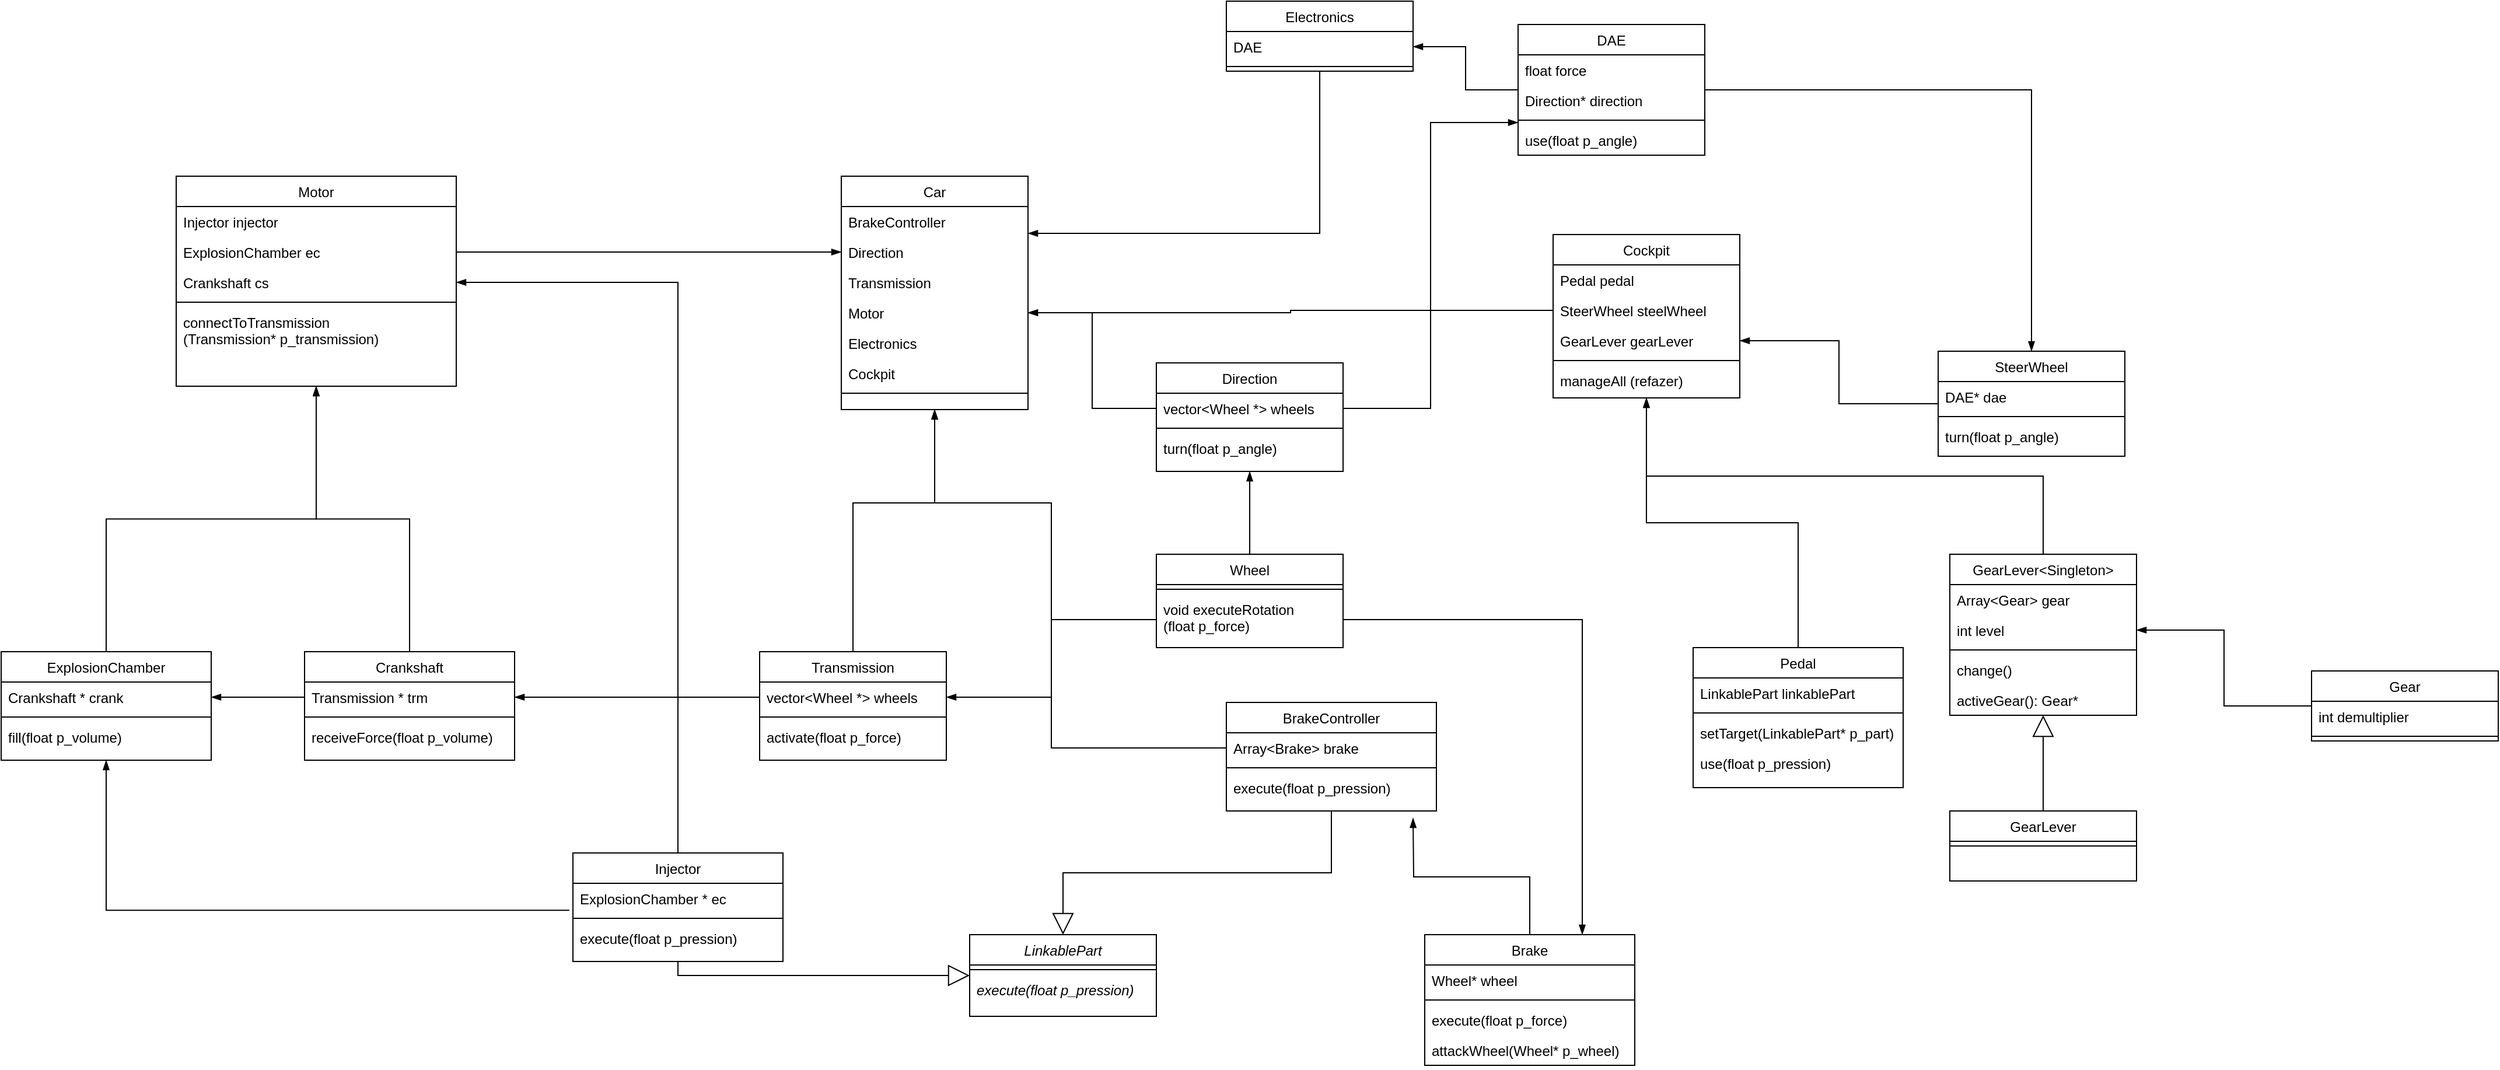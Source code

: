 <mxfile version="22.0.6" type="device">
  <diagram id="C5RBs43oDa-KdzZeNtuy" name="Page-1">
    <mxGraphModel dx="1933" dy="2238" grid="1" gridSize="10" guides="1" tooltips="1" connect="1" arrows="1" fold="1" page="1" pageScale="1" pageWidth="827" pageHeight="1169" math="0" shadow="0">
      <root>
        <mxCell id="WIyWlLk6GJQsqaUBKTNV-0" />
        <mxCell id="WIyWlLk6GJQsqaUBKTNV-1" parent="WIyWlLk6GJQsqaUBKTNV-0" />
        <mxCell id="zkfFHV4jXpPFQw0GAbJ--0" value="LinkablePart" style="swimlane;fontStyle=2;align=center;verticalAlign=top;childLayout=stackLayout;horizontal=1;startSize=26;horizontalStack=0;resizeParent=1;resizeLast=0;collapsible=1;marginBottom=0;rounded=0;shadow=0;strokeWidth=1;" parent="WIyWlLk6GJQsqaUBKTNV-1" vertex="1">
          <mxGeometry x="680" y="340" width="160" height="70" as="geometry">
            <mxRectangle x="230" y="140" width="160" height="26" as="alternateBounds" />
          </mxGeometry>
        </mxCell>
        <mxCell id="qJN3Jl12TVzpHm3YRdqT-5" value="" style="line;html=1;strokeWidth=1;align=left;verticalAlign=middle;spacingTop=-1;spacingLeft=3;spacingRight=3;rotatable=0;labelPosition=right;points=[];portConstraint=eastwest;" parent="zkfFHV4jXpPFQw0GAbJ--0" vertex="1">
          <mxGeometry y="26" width="160" height="8" as="geometry" />
        </mxCell>
        <mxCell id="zkfFHV4jXpPFQw0GAbJ--5" value="execute(float p_pression)" style="text;align=left;verticalAlign=top;spacingLeft=4;spacingRight=4;overflow=hidden;rotatable=0;points=[[0,0.5],[1,0.5]];portConstraint=eastwest;fontStyle=2" parent="zkfFHV4jXpPFQw0GAbJ--0" vertex="1">
          <mxGeometry y="34" width="160" height="26" as="geometry" />
        </mxCell>
        <mxCell id="zkfFHV4jXpPFQw0GAbJ--6" value="Wheel" style="swimlane;fontStyle=0;align=center;verticalAlign=top;childLayout=stackLayout;horizontal=1;startSize=26;horizontalStack=0;resizeParent=1;resizeLast=0;collapsible=1;marginBottom=0;rounded=0;shadow=0;strokeWidth=1;" parent="WIyWlLk6GJQsqaUBKTNV-1" vertex="1">
          <mxGeometry x="840" y="14" width="160" height="80" as="geometry">
            <mxRectangle x="130" y="380" width="160" height="26" as="alternateBounds" />
          </mxGeometry>
        </mxCell>
        <mxCell id="qJN3Jl12TVzpHm3YRdqT-6" value="" style="line;html=1;strokeWidth=1;align=left;verticalAlign=middle;spacingTop=-1;spacingLeft=3;spacingRight=3;rotatable=0;labelPosition=right;points=[];portConstraint=eastwest;" parent="zkfFHV4jXpPFQw0GAbJ--6" vertex="1">
          <mxGeometry y="26" width="160" height="8" as="geometry" />
        </mxCell>
        <mxCell id="zkfFHV4jXpPFQw0GAbJ--10" value="void executeRotation&#xa;(float p_force)" style="text;align=left;verticalAlign=top;spacingLeft=4;spacingRight=4;overflow=hidden;rotatable=0;points=[[0,0.5],[1,0.5]];portConstraint=eastwest;fontStyle=0" parent="zkfFHV4jXpPFQw0GAbJ--6" vertex="1">
          <mxGeometry y="34" width="160" height="44" as="geometry" />
        </mxCell>
        <mxCell id="zkfFHV4jXpPFQw0GAbJ--13" value="Gear" style="swimlane;fontStyle=0;align=center;verticalAlign=top;childLayout=stackLayout;horizontal=1;startSize=26;horizontalStack=0;resizeParent=1;resizeLast=0;collapsible=1;marginBottom=0;rounded=0;shadow=0;strokeWidth=1;" parent="WIyWlLk6GJQsqaUBKTNV-1" vertex="1">
          <mxGeometry x="1830" y="114" width="160" height="60" as="geometry">
            <mxRectangle x="340" y="380" width="170" height="26" as="alternateBounds" />
          </mxGeometry>
        </mxCell>
        <mxCell id="qJN3Jl12TVzpHm3YRdqT-8" value="int demultiplier" style="text;align=left;verticalAlign=top;spacingLeft=4;spacingRight=4;overflow=hidden;rotatable=0;points=[[0,0.5],[1,0.5]];portConstraint=eastwest;" parent="zkfFHV4jXpPFQw0GAbJ--13" vertex="1">
          <mxGeometry y="26" width="160" height="26" as="geometry" />
        </mxCell>
        <mxCell id="qJN3Jl12TVzpHm3YRdqT-7" value="" style="line;html=1;strokeWidth=1;align=left;verticalAlign=middle;spacingTop=-1;spacingLeft=3;spacingRight=3;rotatable=0;labelPosition=right;points=[];portConstraint=eastwest;" parent="zkfFHV4jXpPFQw0GAbJ--13" vertex="1">
          <mxGeometry y="52" width="160" height="8" as="geometry" />
        </mxCell>
        <mxCell id="qJN3Jl12TVzpHm3YRdqT-9" value="GearLever" style="swimlane;fontStyle=0;align=center;verticalAlign=top;childLayout=stackLayout;horizontal=1;startSize=26;horizontalStack=0;resizeParent=1;resizeLast=0;collapsible=1;marginBottom=0;rounded=0;shadow=0;strokeWidth=1;" parent="WIyWlLk6GJQsqaUBKTNV-1" vertex="1">
          <mxGeometry x="1520" y="234" width="160" height="60" as="geometry">
            <mxRectangle x="340" y="380" width="170" height="26" as="alternateBounds" />
          </mxGeometry>
        </mxCell>
        <mxCell id="qJN3Jl12TVzpHm3YRdqT-11" value="" style="line;html=1;strokeWidth=1;align=left;verticalAlign=middle;spacingTop=-1;spacingLeft=3;spacingRight=3;rotatable=0;labelPosition=right;points=[];portConstraint=eastwest;" parent="qJN3Jl12TVzpHm3YRdqT-9" vertex="1">
          <mxGeometry y="26" width="160" height="8" as="geometry" />
        </mxCell>
        <mxCell id="qJN3Jl12TVzpHm3YRdqT-12" value="GearLever&lt;Singleton&gt;" style="swimlane;fontStyle=0;align=center;verticalAlign=top;childLayout=stackLayout;horizontal=1;startSize=26;horizontalStack=0;resizeParent=1;resizeLast=0;collapsible=1;marginBottom=0;rounded=0;shadow=0;strokeWidth=1;" parent="WIyWlLk6GJQsqaUBKTNV-1" vertex="1">
          <mxGeometry x="1520" y="14" width="160" height="138" as="geometry">
            <mxRectangle x="340" y="380" width="170" height="26" as="alternateBounds" />
          </mxGeometry>
        </mxCell>
        <mxCell id="qJN3Jl12TVzpHm3YRdqT-13" value="Array&lt;Gear&gt; gear" style="text;align=left;verticalAlign=top;spacingLeft=4;spacingRight=4;overflow=hidden;rotatable=0;points=[[0,0.5],[1,0.5]];portConstraint=eastwest;" parent="qJN3Jl12TVzpHm3YRdqT-12" vertex="1">
          <mxGeometry y="26" width="160" height="26" as="geometry" />
        </mxCell>
        <mxCell id="qJN3Jl12TVzpHm3YRdqT-15" value="int level" style="text;align=left;verticalAlign=top;spacingLeft=4;spacingRight=4;overflow=hidden;rotatable=0;points=[[0,0.5],[1,0.5]];portConstraint=eastwest;" parent="qJN3Jl12TVzpHm3YRdqT-12" vertex="1">
          <mxGeometry y="52" width="160" height="26" as="geometry" />
        </mxCell>
        <mxCell id="qJN3Jl12TVzpHm3YRdqT-14" value="" style="line;html=1;strokeWidth=1;align=left;verticalAlign=middle;spacingTop=-1;spacingLeft=3;spacingRight=3;rotatable=0;labelPosition=right;points=[];portConstraint=eastwest;" parent="qJN3Jl12TVzpHm3YRdqT-12" vertex="1">
          <mxGeometry y="78" width="160" height="8" as="geometry" />
        </mxCell>
        <mxCell id="qJN3Jl12TVzpHm3YRdqT-20" value="change()" style="text;align=left;verticalAlign=top;spacingLeft=4;spacingRight=4;overflow=hidden;rotatable=0;points=[[0,0.5],[1,0.5]];portConstraint=eastwest;" parent="qJN3Jl12TVzpHm3YRdqT-12" vertex="1">
          <mxGeometry y="86" width="160" height="26" as="geometry" />
        </mxCell>
        <mxCell id="qJN3Jl12TVzpHm3YRdqT-21" value="activeGear(): Gear*" style="text;align=left;verticalAlign=top;spacingLeft=4;spacingRight=4;overflow=hidden;rotatable=0;points=[[0,0.5],[1,0.5]];portConstraint=eastwest;" parent="qJN3Jl12TVzpHm3YRdqT-12" vertex="1">
          <mxGeometry y="112" width="160" height="26" as="geometry" />
        </mxCell>
        <mxCell id="qJN3Jl12TVzpHm3YRdqT-18" value="" style="endArrow=block;endSize=16;endFill=0;html=1;rounded=0;exitX=0.5;exitY=0;exitDx=0;exitDy=0;entryX=0.5;entryY=1;entryDx=0;entryDy=0;edgeStyle=orthogonalEdgeStyle;" parent="WIyWlLk6GJQsqaUBKTNV-1" source="qJN3Jl12TVzpHm3YRdqT-9" target="qJN3Jl12TVzpHm3YRdqT-12" edge="1">
          <mxGeometry width="160" relative="1" as="geometry">
            <mxPoint x="1630" y="284" as="sourcePoint" />
            <mxPoint x="1600" y="294" as="targetPoint" />
          </mxGeometry>
        </mxCell>
        <mxCell id="qJN3Jl12TVzpHm3YRdqT-22" value="Transmission" style="swimlane;fontStyle=0;align=center;verticalAlign=top;childLayout=stackLayout;horizontal=1;startSize=26;horizontalStack=0;resizeParent=1;resizeLast=0;collapsible=1;marginBottom=0;rounded=0;shadow=0;strokeWidth=1;" parent="WIyWlLk6GJQsqaUBKTNV-1" vertex="1">
          <mxGeometry x="500" y="97.5" width="160" height="93" as="geometry">
            <mxRectangle x="340" y="380" width="170" height="26" as="alternateBounds" />
          </mxGeometry>
        </mxCell>
        <mxCell id="qJN3Jl12TVzpHm3YRdqT-23" value="vector&lt;Wheel *&gt; wheels" style="text;align=left;verticalAlign=top;spacingLeft=4;spacingRight=4;overflow=hidden;rotatable=0;points=[[0,0.5],[1,0.5]];portConstraint=eastwest;" parent="qJN3Jl12TVzpHm3YRdqT-22" vertex="1">
          <mxGeometry y="26" width="160" height="26" as="geometry" />
        </mxCell>
        <mxCell id="qJN3Jl12TVzpHm3YRdqT-25" value="" style="line;html=1;strokeWidth=1;align=left;verticalAlign=middle;spacingTop=-1;spacingLeft=3;spacingRight=3;rotatable=0;labelPosition=right;points=[];portConstraint=eastwest;" parent="qJN3Jl12TVzpHm3YRdqT-22" vertex="1">
          <mxGeometry y="52" width="160" height="8" as="geometry" />
        </mxCell>
        <mxCell id="qJN3Jl12TVzpHm3YRdqT-26" value="activate(float p_force)" style="text;align=left;verticalAlign=top;spacingLeft=4;spacingRight=4;overflow=hidden;rotatable=0;points=[[0,0.5],[1,0.5]];portConstraint=eastwest;" parent="qJN3Jl12TVzpHm3YRdqT-22" vertex="1">
          <mxGeometry y="60" width="160" height="26" as="geometry" />
        </mxCell>
        <mxCell id="qJN3Jl12TVzpHm3YRdqT-29" value="ExplosionChamber" style="swimlane;fontStyle=0;align=center;verticalAlign=top;childLayout=stackLayout;horizontal=1;startSize=26;horizontalStack=0;resizeParent=1;resizeLast=0;collapsible=1;marginBottom=0;rounded=0;shadow=0;strokeWidth=1;" parent="WIyWlLk6GJQsqaUBKTNV-1" vertex="1">
          <mxGeometry x="-150" y="97.5" width="180" height="93" as="geometry">
            <mxRectangle x="340" y="380" width="170" height="26" as="alternateBounds" />
          </mxGeometry>
        </mxCell>
        <mxCell id="qJN3Jl12TVzpHm3YRdqT-30" value="Crankshaft * crank" style="text;align=left;verticalAlign=top;spacingLeft=4;spacingRight=4;overflow=hidden;rotatable=0;points=[[0,0.5],[1,0.5]];portConstraint=eastwest;" parent="qJN3Jl12TVzpHm3YRdqT-29" vertex="1">
          <mxGeometry y="26" width="180" height="26" as="geometry" />
        </mxCell>
        <mxCell id="qJN3Jl12TVzpHm3YRdqT-31" value="" style="line;html=1;strokeWidth=1;align=left;verticalAlign=middle;spacingTop=-1;spacingLeft=3;spacingRight=3;rotatable=0;labelPosition=right;points=[];portConstraint=eastwest;" parent="qJN3Jl12TVzpHm3YRdqT-29" vertex="1">
          <mxGeometry y="52" width="180" height="8" as="geometry" />
        </mxCell>
        <mxCell id="qJN3Jl12TVzpHm3YRdqT-32" value="fill(float p_volume)" style="text;align=left;verticalAlign=top;spacingLeft=4;spacingRight=4;overflow=hidden;rotatable=0;points=[[0,0.5],[1,0.5]];portConstraint=eastwest;" parent="qJN3Jl12TVzpHm3YRdqT-29" vertex="1">
          <mxGeometry y="60" width="180" height="26" as="geometry" />
        </mxCell>
        <mxCell id="qJN3Jl12TVzpHm3YRdqT-33" value="Crankshaft" style="swimlane;fontStyle=0;align=center;verticalAlign=top;childLayout=stackLayout;horizontal=1;startSize=26;horizontalStack=0;resizeParent=1;resizeLast=0;collapsible=1;marginBottom=0;rounded=0;shadow=0;strokeWidth=1;" parent="WIyWlLk6GJQsqaUBKTNV-1" vertex="1">
          <mxGeometry x="110" y="97.5" width="180" height="93" as="geometry">
            <mxRectangle x="340" y="380" width="170" height="26" as="alternateBounds" />
          </mxGeometry>
        </mxCell>
        <mxCell id="qJN3Jl12TVzpHm3YRdqT-34" value="Transmission * trm" style="text;align=left;verticalAlign=top;spacingLeft=4;spacingRight=4;overflow=hidden;rotatable=0;points=[[0,0.5],[1,0.5]];portConstraint=eastwest;" parent="qJN3Jl12TVzpHm3YRdqT-33" vertex="1">
          <mxGeometry y="26" width="180" height="26" as="geometry" />
        </mxCell>
        <mxCell id="qJN3Jl12TVzpHm3YRdqT-35" value="" style="line;html=1;strokeWidth=1;align=left;verticalAlign=middle;spacingTop=-1;spacingLeft=3;spacingRight=3;rotatable=0;labelPosition=right;points=[];portConstraint=eastwest;" parent="qJN3Jl12TVzpHm3YRdqT-33" vertex="1">
          <mxGeometry y="52" width="180" height="8" as="geometry" />
        </mxCell>
        <mxCell id="qJN3Jl12TVzpHm3YRdqT-36" value="receiveForce(float p_volume)" style="text;align=left;verticalAlign=top;spacingLeft=4;spacingRight=4;overflow=hidden;rotatable=0;points=[[0,0.5],[1,0.5]];portConstraint=eastwest;" parent="qJN3Jl12TVzpHm3YRdqT-33" vertex="1">
          <mxGeometry y="60" width="180" height="26" as="geometry" />
        </mxCell>
        <mxCell id="qJN3Jl12TVzpHm3YRdqT-38" value="BrakeController" style="swimlane;fontStyle=0;align=center;verticalAlign=top;childLayout=stackLayout;horizontal=1;startSize=26;horizontalStack=0;resizeParent=1;resizeLast=0;collapsible=1;marginBottom=0;rounded=0;shadow=0;strokeWidth=1;" parent="WIyWlLk6GJQsqaUBKTNV-1" vertex="1">
          <mxGeometry x="900" y="141" width="180" height="93" as="geometry">
            <mxRectangle x="340" y="380" width="170" height="26" as="alternateBounds" />
          </mxGeometry>
        </mxCell>
        <mxCell id="qJN3Jl12TVzpHm3YRdqT-39" value="Array&lt;Brake&gt; brake" style="text;align=left;verticalAlign=top;spacingLeft=4;spacingRight=4;overflow=hidden;rotatable=0;points=[[0,0.5],[1,0.5]];portConstraint=eastwest;" parent="qJN3Jl12TVzpHm3YRdqT-38" vertex="1">
          <mxGeometry y="26" width="180" height="26" as="geometry" />
        </mxCell>
        <mxCell id="qJN3Jl12TVzpHm3YRdqT-40" value="" style="line;html=1;strokeWidth=1;align=left;verticalAlign=middle;spacingTop=-1;spacingLeft=3;spacingRight=3;rotatable=0;labelPosition=right;points=[];portConstraint=eastwest;" parent="qJN3Jl12TVzpHm3YRdqT-38" vertex="1">
          <mxGeometry y="52" width="180" height="8" as="geometry" />
        </mxCell>
        <mxCell id="qJN3Jl12TVzpHm3YRdqT-41" value="execute(float p_pression)" style="text;align=left;verticalAlign=top;spacingLeft=4;spacingRight=4;overflow=hidden;rotatable=0;points=[[0,0.5],[1,0.5]];portConstraint=eastwest;" parent="qJN3Jl12TVzpHm3YRdqT-38" vertex="1">
          <mxGeometry y="60" width="180" height="26" as="geometry" />
        </mxCell>
        <mxCell id="qJN3Jl12TVzpHm3YRdqT-43" value="Motor" style="swimlane;fontStyle=0;align=center;verticalAlign=top;childLayout=stackLayout;horizontal=1;startSize=26;horizontalStack=0;resizeParent=1;resizeLast=0;collapsible=1;marginBottom=0;rounded=0;shadow=0;strokeWidth=1;" parent="WIyWlLk6GJQsqaUBKTNV-1" vertex="1">
          <mxGeometry y="-310" width="240" height="180" as="geometry">
            <mxRectangle x="340" y="380" width="170" height="26" as="alternateBounds" />
          </mxGeometry>
        </mxCell>
        <mxCell id="qJN3Jl12TVzpHm3YRdqT-44" value="Injector injector" style="text;align=left;verticalAlign=top;spacingLeft=4;spacingRight=4;overflow=hidden;rotatable=0;points=[[0,0.5],[1,0.5]];portConstraint=eastwest;" parent="qJN3Jl12TVzpHm3YRdqT-43" vertex="1">
          <mxGeometry y="26" width="240" height="26" as="geometry" />
        </mxCell>
        <mxCell id="qJN3Jl12TVzpHm3YRdqT-48" value="ExplosionChamber ec" style="text;align=left;verticalAlign=top;spacingLeft=4;spacingRight=4;overflow=hidden;rotatable=0;points=[[0,0.5],[1,0.5]];portConstraint=eastwest;" parent="qJN3Jl12TVzpHm3YRdqT-43" vertex="1">
          <mxGeometry y="52" width="240" height="26" as="geometry" />
        </mxCell>
        <mxCell id="qJN3Jl12TVzpHm3YRdqT-47" value="Crankshaft cs" style="text;align=left;verticalAlign=top;spacingLeft=4;spacingRight=4;overflow=hidden;rotatable=0;points=[[0,0.5],[1,0.5]];portConstraint=eastwest;" parent="qJN3Jl12TVzpHm3YRdqT-43" vertex="1">
          <mxGeometry y="78" width="240" height="26" as="geometry" />
        </mxCell>
        <mxCell id="qJN3Jl12TVzpHm3YRdqT-45" value="" style="line;html=1;strokeWidth=1;align=left;verticalAlign=middle;spacingTop=-1;spacingLeft=3;spacingRight=3;rotatable=0;labelPosition=right;points=[];portConstraint=eastwest;" parent="qJN3Jl12TVzpHm3YRdqT-43" vertex="1">
          <mxGeometry y="104" width="240" height="8" as="geometry" />
        </mxCell>
        <mxCell id="qJN3Jl12TVzpHm3YRdqT-46" value="connectToTransmission&#xa;(Transmission* p_transmission)" style="text;align=left;verticalAlign=top;spacingLeft=4;spacingRight=4;overflow=hidden;rotatable=0;points=[[0,0.5],[1,0.5]];portConstraint=eastwest;" parent="qJN3Jl12TVzpHm3YRdqT-43" vertex="1">
          <mxGeometry y="112" width="240" height="48" as="geometry" />
        </mxCell>
        <mxCell id="qJN3Jl12TVzpHm3YRdqT-51" value="Direction" style="swimlane;fontStyle=0;align=center;verticalAlign=top;childLayout=stackLayout;horizontal=1;startSize=26;horizontalStack=0;resizeParent=1;resizeLast=0;collapsible=1;marginBottom=0;rounded=0;shadow=0;strokeWidth=1;" parent="WIyWlLk6GJQsqaUBKTNV-1" vertex="1">
          <mxGeometry x="840" y="-150" width="160" height="93" as="geometry">
            <mxRectangle x="340" y="380" width="170" height="26" as="alternateBounds" />
          </mxGeometry>
        </mxCell>
        <mxCell id="qJN3Jl12TVzpHm3YRdqT-52" value="vector&lt;Wheel *&gt; wheels" style="text;align=left;verticalAlign=top;spacingLeft=4;spacingRight=4;overflow=hidden;rotatable=0;points=[[0,0.5],[1,0.5]];portConstraint=eastwest;" parent="qJN3Jl12TVzpHm3YRdqT-51" vertex="1">
          <mxGeometry y="26" width="160" height="26" as="geometry" />
        </mxCell>
        <mxCell id="qJN3Jl12TVzpHm3YRdqT-53" value="" style="line;html=1;strokeWidth=1;align=left;verticalAlign=middle;spacingTop=-1;spacingLeft=3;spacingRight=3;rotatable=0;labelPosition=right;points=[];portConstraint=eastwest;" parent="qJN3Jl12TVzpHm3YRdqT-51" vertex="1">
          <mxGeometry y="52" width="160" height="8" as="geometry" />
        </mxCell>
        <mxCell id="qJN3Jl12TVzpHm3YRdqT-54" value="turn(float p_angle)" style="text;align=left;verticalAlign=top;spacingLeft=4;spacingRight=4;overflow=hidden;rotatable=0;points=[[0,0.5],[1,0.5]];portConstraint=eastwest;" parent="qJN3Jl12TVzpHm3YRdqT-51" vertex="1">
          <mxGeometry y="60" width="160" height="26" as="geometry" />
        </mxCell>
        <mxCell id="TrEjsEaidqLk8EyQajSw-0" value="Car" style="swimlane;fontStyle=0;align=center;verticalAlign=top;childLayout=stackLayout;horizontal=1;startSize=26;horizontalStack=0;resizeParent=1;resizeLast=0;collapsible=1;marginBottom=0;rounded=0;shadow=0;strokeWidth=1;" parent="WIyWlLk6GJQsqaUBKTNV-1" vertex="1">
          <mxGeometry x="570" y="-310" width="160" height="200" as="geometry">
            <mxRectangle x="550" y="140" width="160" height="26" as="alternateBounds" />
          </mxGeometry>
        </mxCell>
        <mxCell id="TrEjsEaidqLk8EyQajSw-1" value="BrakeController" style="text;align=left;verticalAlign=top;spacingLeft=4;spacingRight=4;overflow=hidden;rotatable=0;points=[[0,0.5],[1,0.5]];portConstraint=eastwest;" parent="TrEjsEaidqLk8EyQajSw-0" vertex="1">
          <mxGeometry y="26" width="160" height="26" as="geometry" />
        </mxCell>
        <mxCell id="TrEjsEaidqLk8EyQajSw-2" value="Direction" style="text;align=left;verticalAlign=top;spacingLeft=4;spacingRight=4;overflow=hidden;rotatable=0;points=[[0,0.5],[1,0.5]];portConstraint=eastwest;rounded=0;shadow=0;html=0;" parent="TrEjsEaidqLk8EyQajSw-0" vertex="1">
          <mxGeometry y="52" width="160" height="26" as="geometry" />
        </mxCell>
        <mxCell id="TrEjsEaidqLk8EyQajSw-3" value="Transmission" style="text;align=left;verticalAlign=top;spacingLeft=4;spacingRight=4;overflow=hidden;rotatable=0;points=[[0,0.5],[1,0.5]];portConstraint=eastwest;rounded=0;shadow=0;html=0;" parent="TrEjsEaidqLk8EyQajSw-0" vertex="1">
          <mxGeometry y="78" width="160" height="26" as="geometry" />
        </mxCell>
        <mxCell id="TrEjsEaidqLk8EyQajSw-4" value="Motor" style="text;align=left;verticalAlign=top;spacingLeft=4;spacingRight=4;overflow=hidden;rotatable=0;points=[[0,0.5],[1,0.5]];portConstraint=eastwest;rounded=0;shadow=0;html=0;" parent="TrEjsEaidqLk8EyQajSw-0" vertex="1">
          <mxGeometry y="104" width="160" height="26" as="geometry" />
        </mxCell>
        <mxCell id="TrEjsEaidqLk8EyQajSw-9" value="Electronics" style="text;align=left;verticalAlign=top;spacingLeft=4;spacingRight=4;overflow=hidden;rotatable=0;points=[[0,0.5],[1,0.5]];portConstraint=eastwest;rounded=0;shadow=0;html=0;" parent="TrEjsEaidqLk8EyQajSw-0" vertex="1">
          <mxGeometry y="130" width="160" height="26" as="geometry" />
        </mxCell>
        <mxCell id="TrEjsEaidqLk8EyQajSw-5" value="Cockpit" style="text;align=left;verticalAlign=top;spacingLeft=4;spacingRight=4;overflow=hidden;rotatable=0;points=[[0,0.5],[1,0.5]];portConstraint=eastwest;rounded=0;shadow=0;html=0;" parent="TrEjsEaidqLk8EyQajSw-0" vertex="1">
          <mxGeometry y="156" width="160" height="26" as="geometry" />
        </mxCell>
        <mxCell id="TrEjsEaidqLk8EyQajSw-6" value="" style="line;html=1;strokeWidth=1;align=left;verticalAlign=middle;spacingTop=-1;spacingLeft=3;spacingRight=3;rotatable=0;labelPosition=right;points=[];portConstraint=eastwest;" parent="TrEjsEaidqLk8EyQajSw-0" vertex="1">
          <mxGeometry y="182" width="160" height="8" as="geometry" />
        </mxCell>
        <mxCell id="TrEjsEaidqLk8EyQajSw-36" value="" style="edgeStyle=orthogonalEdgeStyle;rounded=0;orthogonalLoop=1;jettySize=auto;html=1;endArrow=blockThin;endFill=1;entryX=1;entryY=0.885;entryDx=0;entryDy=0;entryPerimeter=0;" parent="WIyWlLk6GJQsqaUBKTNV-1" source="TrEjsEaidqLk8EyQajSw-10" target="TrEjsEaidqLk8EyQajSw-1" edge="1">
          <mxGeometry relative="1" as="geometry" />
        </mxCell>
        <mxCell id="TrEjsEaidqLk8EyQajSw-10" value="Electronics" style="swimlane;fontStyle=0;align=center;verticalAlign=top;childLayout=stackLayout;horizontal=1;startSize=26;horizontalStack=0;resizeParent=1;resizeLast=0;collapsible=1;marginBottom=0;rounded=0;shadow=0;strokeWidth=1;" parent="WIyWlLk6GJQsqaUBKTNV-1" vertex="1">
          <mxGeometry x="900" y="-460" width="160" height="60" as="geometry">
            <mxRectangle x="550" y="140" width="160" height="26" as="alternateBounds" />
          </mxGeometry>
        </mxCell>
        <mxCell id="TrEjsEaidqLk8EyQajSw-16" value="DAE" style="text;align=left;verticalAlign=top;spacingLeft=4;spacingRight=4;overflow=hidden;rotatable=0;points=[[0,0.5],[1,0.5]];portConstraint=eastwest;rounded=0;shadow=0;html=0;" parent="TrEjsEaidqLk8EyQajSw-10" vertex="1">
          <mxGeometry y="26" width="160" height="26" as="geometry" />
        </mxCell>
        <mxCell id="TrEjsEaidqLk8EyQajSw-17" value="" style="line;html=1;strokeWidth=1;align=left;verticalAlign=middle;spacingTop=-1;spacingLeft=3;spacingRight=3;rotatable=0;labelPosition=right;points=[];portConstraint=eastwest;" parent="TrEjsEaidqLk8EyQajSw-10" vertex="1">
          <mxGeometry y="52" width="160" height="8" as="geometry" />
        </mxCell>
        <mxCell id="TrEjsEaidqLk8EyQajSw-37" value="" style="edgeStyle=orthogonalEdgeStyle;rounded=0;orthogonalLoop=1;jettySize=auto;html=1;entryX=1;entryY=0.5;entryDx=0;entryDy=0;endArrow=blockThin;endFill=1;" parent="WIyWlLk6GJQsqaUBKTNV-1" source="TrEjsEaidqLk8EyQajSw-18" target="TrEjsEaidqLk8EyQajSw-16" edge="1">
          <mxGeometry relative="1" as="geometry" />
        </mxCell>
        <mxCell id="TrEjsEaidqLk8EyQajSw-18" value="DAE" style="swimlane;fontStyle=0;align=center;verticalAlign=top;childLayout=stackLayout;horizontal=1;startSize=26;horizontalStack=0;resizeParent=1;resizeLast=0;collapsible=1;marginBottom=0;rounded=0;shadow=0;strokeWidth=1;" parent="WIyWlLk6GJQsqaUBKTNV-1" vertex="1">
          <mxGeometry x="1150" y="-440" width="160" height="112" as="geometry">
            <mxRectangle x="550" y="140" width="160" height="26" as="alternateBounds" />
          </mxGeometry>
        </mxCell>
        <mxCell id="Xn3YEF-nP8mEKB30sJzG-48" value="float force" style="text;align=left;verticalAlign=top;spacingLeft=4;spacingRight=4;overflow=hidden;rotatable=0;points=[[0,0.5],[1,0.5]];portConstraint=eastwest;" vertex="1" parent="TrEjsEaidqLk8EyQajSw-18">
          <mxGeometry y="26" width="160" height="26" as="geometry" />
        </mxCell>
        <mxCell id="Xn3YEF-nP8mEKB30sJzG-49" value="Direction* direction" style="text;align=left;verticalAlign=top;spacingLeft=4;spacingRight=4;overflow=hidden;rotatable=0;points=[[0,0.5],[1,0.5]];portConstraint=eastwest;" vertex="1" parent="TrEjsEaidqLk8EyQajSw-18">
          <mxGeometry y="52" width="160" height="26" as="geometry" />
        </mxCell>
        <mxCell id="TrEjsEaidqLk8EyQajSw-25" value="" style="line;html=1;strokeWidth=1;align=left;verticalAlign=middle;spacingTop=-1;spacingLeft=3;spacingRight=3;rotatable=0;labelPosition=right;points=[];portConstraint=eastwest;" parent="TrEjsEaidqLk8EyQajSw-18" vertex="1">
          <mxGeometry y="78" width="160" height="8" as="geometry" />
        </mxCell>
        <mxCell id="Xn3YEF-nP8mEKB30sJzG-50" value="use(float p_angle)" style="text;align=left;verticalAlign=top;spacingLeft=4;spacingRight=4;overflow=hidden;rotatable=0;points=[[0,0.5],[1,0.5]];portConstraint=eastwest;" vertex="1" parent="TrEjsEaidqLk8EyQajSw-18">
          <mxGeometry y="86" width="160" height="26" as="geometry" />
        </mxCell>
        <mxCell id="TrEjsEaidqLk8EyQajSw-46" value="" style="edgeStyle=orthogonalEdgeStyle;rounded=0;orthogonalLoop=1;jettySize=auto;html=1;exitX=0.5;exitY=0;exitDx=0;exitDy=0;endArrow=blockThin;endFill=1;entryX=0.5;entryY=1;entryDx=0;entryDy=0;" parent="WIyWlLk6GJQsqaUBKTNV-1" source="qJN3Jl12TVzpHm3YRdqT-12" target="TrEjsEaidqLk8EyQajSw-26" edge="1">
          <mxGeometry relative="1" as="geometry">
            <mxPoint x="1310" y="80" as="sourcePoint" />
            <mxPoint x="1470" y="80" as="targetPoint" />
          </mxGeometry>
        </mxCell>
        <mxCell id="TrEjsEaidqLk8EyQajSw-26" value="Cockpit" style="swimlane;fontStyle=0;align=center;verticalAlign=top;childLayout=stackLayout;horizontal=1;startSize=26;horizontalStack=0;resizeParent=1;resizeLast=0;collapsible=1;marginBottom=0;rounded=0;shadow=0;strokeWidth=1;" parent="WIyWlLk6GJQsqaUBKTNV-1" vertex="1">
          <mxGeometry x="1180" y="-260" width="160" height="140" as="geometry">
            <mxRectangle x="550" y="140" width="160" height="26" as="alternateBounds" />
          </mxGeometry>
        </mxCell>
        <mxCell id="TrEjsEaidqLk8EyQajSw-27" value="Pedal pedal" style="text;align=left;verticalAlign=top;spacingLeft=4;spacingRight=4;overflow=hidden;rotatable=0;points=[[0,0.5],[1,0.5]];portConstraint=eastwest;" parent="TrEjsEaidqLk8EyQajSw-26" vertex="1">
          <mxGeometry y="26" width="160" height="26" as="geometry" />
        </mxCell>
        <mxCell id="TrEjsEaidqLk8EyQajSw-28" value="SteerWheel steelWheel" style="text;align=left;verticalAlign=top;spacingLeft=4;spacingRight=4;overflow=hidden;rotatable=0;points=[[0,0.5],[1,0.5]];portConstraint=eastwest;rounded=0;shadow=0;html=0;" parent="TrEjsEaidqLk8EyQajSw-26" vertex="1">
          <mxGeometry y="52" width="160" height="26" as="geometry" />
        </mxCell>
        <mxCell id="TrEjsEaidqLk8EyQajSw-29" value="GearLever gearLever" style="text;align=left;verticalAlign=top;spacingLeft=4;spacingRight=4;overflow=hidden;rotatable=0;points=[[0,0.5],[1,0.5]];portConstraint=eastwest;rounded=0;shadow=0;html=0;" parent="TrEjsEaidqLk8EyQajSw-26" vertex="1">
          <mxGeometry y="78" width="160" height="26" as="geometry" />
        </mxCell>
        <mxCell id="TrEjsEaidqLk8EyQajSw-33" value="" style="line;html=1;strokeWidth=1;align=left;verticalAlign=middle;spacingTop=-1;spacingLeft=3;spacingRight=3;rotatable=0;labelPosition=right;points=[];portConstraint=eastwest;" parent="TrEjsEaidqLk8EyQajSw-26" vertex="1">
          <mxGeometry y="104" width="160" height="8" as="geometry" />
        </mxCell>
        <mxCell id="TrEjsEaidqLk8EyQajSw-35" value="manageAll (refazer)" style="text;align=left;verticalAlign=top;spacingLeft=4;spacingRight=4;overflow=hidden;rotatable=0;points=[[0,0.5],[1,0.5]];portConstraint=eastwest;rounded=0;shadow=0;html=0;" parent="TrEjsEaidqLk8EyQajSw-26" vertex="1">
          <mxGeometry y="112" width="160" height="26" as="geometry" />
        </mxCell>
        <mxCell id="TrEjsEaidqLk8EyQajSw-38" value="Injector" style="swimlane;fontStyle=0;align=center;verticalAlign=top;childLayout=stackLayout;horizontal=1;startSize=26;horizontalStack=0;resizeParent=1;resizeLast=0;collapsible=1;marginBottom=0;rounded=0;shadow=0;strokeWidth=1;" parent="WIyWlLk6GJQsqaUBKTNV-1" vertex="1">
          <mxGeometry x="340" y="270" width="180" height="93" as="geometry">
            <mxRectangle x="340" y="380" width="170" height="26" as="alternateBounds" />
          </mxGeometry>
        </mxCell>
        <mxCell id="TrEjsEaidqLk8EyQajSw-39" value="ExplosionChamber * ec" style="text;align=left;verticalAlign=top;spacingLeft=4;spacingRight=4;overflow=hidden;rotatable=0;points=[[0,0.5],[1,0.5]];portConstraint=eastwest;" parent="TrEjsEaidqLk8EyQajSw-38" vertex="1">
          <mxGeometry y="26" width="180" height="26" as="geometry" />
        </mxCell>
        <mxCell id="TrEjsEaidqLk8EyQajSw-40" value="" style="line;html=1;strokeWidth=1;align=left;verticalAlign=middle;spacingTop=-1;spacingLeft=3;spacingRight=3;rotatable=0;labelPosition=right;points=[];portConstraint=eastwest;" parent="TrEjsEaidqLk8EyQajSw-38" vertex="1">
          <mxGeometry y="52" width="180" height="8" as="geometry" />
        </mxCell>
        <mxCell id="TrEjsEaidqLk8EyQajSw-41" value="execute(float p_pression)" style="text;align=left;verticalAlign=top;spacingLeft=4;spacingRight=4;overflow=hidden;rotatable=0;points=[[0,0.5],[1,0.5]];portConstraint=eastwest;" parent="TrEjsEaidqLk8EyQajSw-38" vertex="1">
          <mxGeometry y="60" width="180" height="26" as="geometry" />
        </mxCell>
        <mxCell id="TrEjsEaidqLk8EyQajSw-55" value="Brake" style="swimlane;fontStyle=0;align=center;verticalAlign=top;childLayout=stackLayout;horizontal=1;startSize=26;horizontalStack=0;resizeParent=1;resizeLast=0;collapsible=1;marginBottom=0;rounded=0;shadow=0;strokeWidth=1;" parent="WIyWlLk6GJQsqaUBKTNV-1" vertex="1">
          <mxGeometry x="1070" y="340" width="180" height="112" as="geometry">
            <mxRectangle x="340" y="380" width="170" height="26" as="alternateBounds" />
          </mxGeometry>
        </mxCell>
        <mxCell id="TrEjsEaidqLk8EyQajSw-56" value="Wheel* wheel" style="text;align=left;verticalAlign=top;spacingLeft=4;spacingRight=4;overflow=hidden;rotatable=0;points=[[0,0.5],[1,0.5]];portConstraint=eastwest;" parent="TrEjsEaidqLk8EyQajSw-55" vertex="1">
          <mxGeometry y="26" width="180" height="26" as="geometry" />
        </mxCell>
        <mxCell id="TrEjsEaidqLk8EyQajSw-57" value="" style="line;html=1;strokeWidth=1;align=left;verticalAlign=middle;spacingTop=-1;spacingLeft=3;spacingRight=3;rotatable=0;labelPosition=right;points=[];portConstraint=eastwest;" parent="TrEjsEaidqLk8EyQajSw-55" vertex="1">
          <mxGeometry y="52" width="180" height="8" as="geometry" />
        </mxCell>
        <mxCell id="TrEjsEaidqLk8EyQajSw-59" value="execute(float p_force)" style="text;align=left;verticalAlign=top;spacingLeft=4;spacingRight=4;overflow=hidden;rotatable=0;points=[[0,0.5],[1,0.5]];portConstraint=eastwest;" parent="TrEjsEaidqLk8EyQajSw-55" vertex="1">
          <mxGeometry y="60" width="180" height="26" as="geometry" />
        </mxCell>
        <mxCell id="TrEjsEaidqLk8EyQajSw-58" value="attackWheel(Wheel* p_wheel)" style="text;align=left;verticalAlign=top;spacingLeft=4;spacingRight=4;overflow=hidden;rotatable=0;points=[[0,0.5],[1,0.5]];portConstraint=eastwest;" parent="TrEjsEaidqLk8EyQajSw-55" vertex="1">
          <mxGeometry y="86" width="180" height="26" as="geometry" />
        </mxCell>
        <mxCell id="TrEjsEaidqLk8EyQajSw-60" value="" style="edgeStyle=orthogonalEdgeStyle;rounded=0;orthogonalLoop=1;jettySize=auto;html=1;exitX=0.5;exitY=0;exitDx=0;exitDy=0;endArrow=blockThin;endFill=1;entryX=0.5;entryY=1;entryDx=0;entryDy=0;" parent="WIyWlLk6GJQsqaUBKTNV-1" edge="1" target="TrEjsEaidqLk8EyQajSw-26" source="Xn3YEF-nP8mEKB30sJzG-18">
          <mxGeometry relative="1" as="geometry">
            <mxPoint x="1490" y="700" as="sourcePoint" />
            <mxPoint x="1490" y="550" as="targetPoint" />
          </mxGeometry>
        </mxCell>
        <mxCell id="TrEjsEaidqLk8EyQajSw-61" value="" style="edgeStyle=orthogonalEdgeStyle;rounded=0;orthogonalLoop=1;jettySize=auto;html=1;endArrow=blockThin;endFill=1;entryX=0.5;entryY=1;entryDx=0;entryDy=0;" parent="WIyWlLk6GJQsqaUBKTNV-1" source="qJN3Jl12TVzpHm3YRdqT-33" target="qJN3Jl12TVzpHm3YRdqT-43" edge="1">
          <mxGeometry relative="1" as="geometry">
            <mxPoint x="380" y="420" as="sourcePoint" />
            <mxPoint x="380" y="270" as="targetPoint" />
          </mxGeometry>
        </mxCell>
        <mxCell id="TrEjsEaidqLk8EyQajSw-63" value="" style="edgeStyle=orthogonalEdgeStyle;rounded=0;orthogonalLoop=1;jettySize=auto;html=1;exitX=1;exitY=0.5;exitDx=0;exitDy=0;endArrow=blockThin;endFill=1;entryX=0;entryY=0.5;entryDx=0;entryDy=0;" parent="WIyWlLk6GJQsqaUBKTNV-1" source="qJN3Jl12TVzpHm3YRdqT-48" target="TrEjsEaidqLk8EyQajSw-2" edge="1">
          <mxGeometry relative="1" as="geometry">
            <mxPoint x="450" y="-300" as="sourcePoint" />
            <mxPoint x="450" y="-450" as="targetPoint" />
          </mxGeometry>
        </mxCell>
        <mxCell id="Xn3YEF-nP8mEKB30sJzG-0" value="" style="edgeStyle=orthogonalEdgeStyle;rounded=0;orthogonalLoop=1;jettySize=auto;html=1;exitX=0.5;exitY=0;exitDx=0;exitDy=0;endArrow=blockThin;endFill=1;entryX=0.5;entryY=1;entryDx=0;entryDy=0;" edge="1" parent="WIyWlLk6GJQsqaUBKTNV-1" source="qJN3Jl12TVzpHm3YRdqT-22" target="TrEjsEaidqLk8EyQajSw-0">
          <mxGeometry relative="1" as="geometry">
            <mxPoint x="360" y="-145" as="sourcePoint" />
            <mxPoint x="580" y="-235" as="targetPoint" />
            <Array as="points">
              <mxPoint x="580" y="-30" />
              <mxPoint x="650" y="-30" />
            </Array>
          </mxGeometry>
        </mxCell>
        <mxCell id="Xn3YEF-nP8mEKB30sJzG-3" value="" style="edgeStyle=orthogonalEdgeStyle;rounded=0;orthogonalLoop=1;jettySize=auto;html=1;exitX=0;exitY=0.5;exitDx=0;exitDy=0;endArrow=blockThin;endFill=1;entryX=0.5;entryY=1;entryDx=0;entryDy=0;" edge="1" parent="WIyWlLk6GJQsqaUBKTNV-1" source="qJN3Jl12TVzpHm3YRdqT-39" target="TrEjsEaidqLk8EyQajSw-0">
          <mxGeometry relative="1" as="geometry">
            <mxPoint x="540" y="160" as="sourcePoint" />
            <mxPoint x="700" y="-70" as="targetPoint" />
            <Array as="points">
              <mxPoint x="750" y="180" />
              <mxPoint x="750" y="-30" />
              <mxPoint x="650" y="-30" />
            </Array>
          </mxGeometry>
        </mxCell>
        <mxCell id="Xn3YEF-nP8mEKB30sJzG-4" value="" style="edgeStyle=orthogonalEdgeStyle;rounded=0;orthogonalLoop=1;jettySize=auto;html=1;endArrow=blockThin;endFill=1;entryX=1;entryY=0.5;entryDx=0;entryDy=0;exitX=0;exitY=0.5;exitDx=0;exitDy=0;" edge="1" parent="WIyWlLk6GJQsqaUBKTNV-1" source="qJN3Jl12TVzpHm3YRdqT-52" target="TrEjsEaidqLk8EyQajSw-4">
          <mxGeometry relative="1" as="geometry">
            <mxPoint x="917" y="-220" as="sourcePoint" />
            <mxPoint x="740" y="-251" as="targetPoint" />
          </mxGeometry>
        </mxCell>
        <mxCell id="Xn3YEF-nP8mEKB30sJzG-5" value="" style="edgeStyle=orthogonalEdgeStyle;rounded=0;orthogonalLoop=1;jettySize=auto;html=1;endArrow=blockThin;endFill=1;exitX=0.5;exitY=0;exitDx=0;exitDy=0;" edge="1" parent="WIyWlLk6GJQsqaUBKTNV-1" source="TrEjsEaidqLk8EyQajSw-55">
          <mxGeometry relative="1" as="geometry">
            <mxPoint x="620" y="552" as="sourcePoint" />
            <mxPoint x="1060" y="240" as="targetPoint" />
          </mxGeometry>
        </mxCell>
        <mxCell id="Xn3YEF-nP8mEKB30sJzG-7" value="" style="endArrow=block;endSize=16;endFill=0;html=1;rounded=0;exitX=0.5;exitY=1;exitDx=0;exitDy=0;entryX=0.5;entryY=0;entryDx=0;entryDy=0;edgeStyle=orthogonalEdgeStyle;" edge="1" parent="WIyWlLk6GJQsqaUBKTNV-1" source="qJN3Jl12TVzpHm3YRdqT-38" target="zkfFHV4jXpPFQw0GAbJ--0">
          <mxGeometry width="160" relative="1" as="geometry">
            <mxPoint x="790" y="489.54" as="sourcePoint" />
            <mxPoint x="950" y="397.54" as="targetPoint" />
          </mxGeometry>
        </mxCell>
        <mxCell id="Xn3YEF-nP8mEKB30sJzG-8" value="" style="endArrow=block;endSize=16;endFill=0;html=1;rounded=0;exitX=0.5;exitY=1;exitDx=0;exitDy=0;edgeStyle=orthogonalEdgeStyle;" edge="1" parent="WIyWlLk6GJQsqaUBKTNV-1" source="TrEjsEaidqLk8EyQajSw-38" target="zkfFHV4jXpPFQw0GAbJ--0">
          <mxGeometry width="160" relative="1" as="geometry">
            <mxPoint x="760" y="223" as="sourcePoint" />
            <mxPoint x="900" y="330" as="targetPoint" />
          </mxGeometry>
        </mxCell>
        <mxCell id="Xn3YEF-nP8mEKB30sJzG-9" value="" style="edgeStyle=orthogonalEdgeStyle;rounded=0;orthogonalLoop=1;jettySize=auto;html=1;exitX=0;exitY=0.5;exitDx=0;exitDy=0;endArrow=blockThin;endFill=1;entryX=1;entryY=0.5;entryDx=0;entryDy=0;" edge="1" parent="WIyWlLk6GJQsqaUBKTNV-1" source="TrEjsEaidqLk8EyQajSw-28" target="TrEjsEaidqLk8EyQajSw-4">
          <mxGeometry relative="1" as="geometry">
            <mxPoint x="1500" y="210" as="sourcePoint" />
            <mxPoint x="1210" y="-80" as="targetPoint" />
          </mxGeometry>
        </mxCell>
        <mxCell id="Xn3YEF-nP8mEKB30sJzG-16" value="" style="edgeStyle=orthogonalEdgeStyle;rounded=0;orthogonalLoop=1;jettySize=auto;html=1;endArrow=blockThin;endFill=1;" edge="1" parent="WIyWlLk6GJQsqaUBKTNV-1" source="Xn3YEF-nP8mEKB30sJzG-10" target="TrEjsEaidqLk8EyQajSw-29">
          <mxGeometry relative="1" as="geometry" />
        </mxCell>
        <mxCell id="Xn3YEF-nP8mEKB30sJzG-10" value="SteerWheel" style="swimlane;fontStyle=0;align=center;verticalAlign=top;childLayout=stackLayout;horizontal=1;startSize=26;horizontalStack=0;resizeParent=1;resizeLast=0;collapsible=1;marginBottom=0;rounded=0;shadow=0;strokeWidth=1;" vertex="1" parent="WIyWlLk6GJQsqaUBKTNV-1">
          <mxGeometry x="1510" y="-160" width="160" height="90" as="geometry">
            <mxRectangle x="550" y="140" width="160" height="26" as="alternateBounds" />
          </mxGeometry>
        </mxCell>
        <mxCell id="Xn3YEF-nP8mEKB30sJzG-11" value="DAE* dae" style="text;align=left;verticalAlign=top;spacingLeft=4;spacingRight=4;overflow=hidden;rotatable=0;points=[[0,0.5],[1,0.5]];portConstraint=eastwest;" vertex="1" parent="Xn3YEF-nP8mEKB30sJzG-10">
          <mxGeometry y="26" width="160" height="26" as="geometry" />
        </mxCell>
        <mxCell id="Xn3YEF-nP8mEKB30sJzG-14" value="" style="line;html=1;strokeWidth=1;align=left;verticalAlign=middle;spacingTop=-1;spacingLeft=3;spacingRight=3;rotatable=0;labelPosition=right;points=[];portConstraint=eastwest;" vertex="1" parent="Xn3YEF-nP8mEKB30sJzG-10">
          <mxGeometry y="52" width="160" height="8" as="geometry" />
        </mxCell>
        <mxCell id="Xn3YEF-nP8mEKB30sJzG-15" value="turn(float p_angle)" style="text;align=left;verticalAlign=top;spacingLeft=4;spacingRight=4;overflow=hidden;rotatable=0;points=[[0,0.5],[1,0.5]];portConstraint=eastwest;rounded=0;shadow=0;html=0;" vertex="1" parent="Xn3YEF-nP8mEKB30sJzG-10">
          <mxGeometry y="60" width="160" height="26" as="geometry" />
        </mxCell>
        <mxCell id="Xn3YEF-nP8mEKB30sJzG-17" value="" style="edgeStyle=orthogonalEdgeStyle;rounded=0;orthogonalLoop=1;jettySize=auto;html=1;endArrow=blockThin;endFill=1;exitX=0;exitY=0.5;exitDx=0;exitDy=0;entryX=1;entryY=0.5;entryDx=0;entryDy=0;" edge="1" parent="WIyWlLk6GJQsqaUBKTNV-1" source="zkfFHV4jXpPFQw0GAbJ--13" target="qJN3Jl12TVzpHm3YRdqT-15">
          <mxGeometry relative="1" as="geometry">
            <mxPoint x="1520" y="-105" as="sourcePoint" />
            <mxPoint x="1420" y="-105" as="targetPoint" />
          </mxGeometry>
        </mxCell>
        <mxCell id="Xn3YEF-nP8mEKB30sJzG-18" value="Pedal" style="swimlane;fontStyle=0;align=center;verticalAlign=top;childLayout=stackLayout;horizontal=1;startSize=26;horizontalStack=0;resizeParent=1;resizeLast=0;collapsible=1;marginBottom=0;rounded=0;shadow=0;strokeWidth=1;" vertex="1" parent="WIyWlLk6GJQsqaUBKTNV-1">
          <mxGeometry x="1300" y="94" width="180" height="120" as="geometry">
            <mxRectangle x="340" y="380" width="170" height="26" as="alternateBounds" />
          </mxGeometry>
        </mxCell>
        <mxCell id="Xn3YEF-nP8mEKB30sJzG-19" value="LinkablePart linkablePart" style="text;align=left;verticalAlign=top;spacingLeft=4;spacingRight=4;overflow=hidden;rotatable=0;points=[[0,0.5],[1,0.5]];portConstraint=eastwest;" vertex="1" parent="Xn3YEF-nP8mEKB30sJzG-18">
          <mxGeometry y="26" width="180" height="26" as="geometry" />
        </mxCell>
        <mxCell id="Xn3YEF-nP8mEKB30sJzG-21" value="" style="line;html=1;strokeWidth=1;align=left;verticalAlign=middle;spacingTop=-1;spacingLeft=3;spacingRight=3;rotatable=0;labelPosition=right;points=[];portConstraint=eastwest;" vertex="1" parent="Xn3YEF-nP8mEKB30sJzG-18">
          <mxGeometry y="52" width="180" height="8" as="geometry" />
        </mxCell>
        <mxCell id="Xn3YEF-nP8mEKB30sJzG-22" value="setTarget(LinkablePart* p_part)" style="text;align=left;verticalAlign=top;spacingLeft=4;spacingRight=4;overflow=hidden;rotatable=0;points=[[0,0.5],[1,0.5]];portConstraint=eastwest;" vertex="1" parent="Xn3YEF-nP8mEKB30sJzG-18">
          <mxGeometry y="60" width="180" height="26" as="geometry" />
        </mxCell>
        <mxCell id="Xn3YEF-nP8mEKB30sJzG-23" value="use(float p_pression)" style="text;align=left;verticalAlign=top;spacingLeft=4;spacingRight=4;overflow=hidden;rotatable=0;points=[[0,0.5],[1,0.5]];portConstraint=eastwest;" vertex="1" parent="Xn3YEF-nP8mEKB30sJzG-18">
          <mxGeometry y="86" width="180" height="26" as="geometry" />
        </mxCell>
        <mxCell id="Xn3YEF-nP8mEKB30sJzG-34" value="" style="edgeStyle=orthogonalEdgeStyle;rounded=0;orthogonalLoop=1;jettySize=auto;html=1;endArrow=blockThin;endFill=1;exitX=0.5;exitY=0;exitDx=0;exitDy=0;entryX=0.5;entryY=1;entryDx=0;entryDy=0;" edge="1" parent="WIyWlLk6GJQsqaUBKTNV-1" source="zkfFHV4jXpPFQw0GAbJ--6" target="qJN3Jl12TVzpHm3YRdqT-51">
          <mxGeometry relative="1" as="geometry">
            <mxPoint x="890" y="811" as="sourcePoint" />
            <mxPoint x="980" y="-23" as="targetPoint" />
          </mxGeometry>
        </mxCell>
        <mxCell id="Xn3YEF-nP8mEKB30sJzG-37" value="" style="edgeStyle=orthogonalEdgeStyle;rounded=0;orthogonalLoop=1;jettySize=auto;html=1;endArrow=blockThin;endFill=1;exitX=0.5;exitY=0;exitDx=0;exitDy=0;entryX=0.5;entryY=1;entryDx=0;entryDy=0;" edge="1" parent="WIyWlLk6GJQsqaUBKTNV-1" source="qJN3Jl12TVzpHm3YRdqT-29" target="qJN3Jl12TVzpHm3YRdqT-43">
          <mxGeometry relative="1" as="geometry">
            <mxPoint x="40" y="91" as="sourcePoint" />
            <mxPoint x="300" as="targetPoint" />
          </mxGeometry>
        </mxCell>
        <mxCell id="Xn3YEF-nP8mEKB30sJzG-39" value="" style="edgeStyle=orthogonalEdgeStyle;rounded=0;orthogonalLoop=1;jettySize=auto;html=1;endArrow=blockThin;endFill=1;entryX=1;entryY=0.5;entryDx=0;entryDy=0;exitX=0;exitY=0.5;exitDx=0;exitDy=0;" edge="1" parent="WIyWlLk6GJQsqaUBKTNV-1" source="qJN3Jl12TVzpHm3YRdqT-34" target="qJN3Jl12TVzpHm3YRdqT-30">
          <mxGeometry relative="1" as="geometry">
            <mxPoint x="40" y="91" as="sourcePoint" />
            <mxPoint x="240" y="-30" as="targetPoint" />
          </mxGeometry>
        </mxCell>
        <mxCell id="Xn3YEF-nP8mEKB30sJzG-40" value="" style="edgeStyle=orthogonalEdgeStyle;rounded=0;orthogonalLoop=1;jettySize=auto;html=1;exitX=0;exitY=0.5;exitDx=0;exitDy=0;endArrow=blockThin;endFill=1;entryX=1;entryY=0.5;entryDx=0;entryDy=0;" edge="1" parent="WIyWlLk6GJQsqaUBKTNV-1" source="qJN3Jl12TVzpHm3YRdqT-23" target="qJN3Jl12TVzpHm3YRdqT-34">
          <mxGeometry relative="1" as="geometry">
            <mxPoint x="400" y="37" as="sourcePoint" />
            <mxPoint x="660" y="-100" as="targetPoint" />
          </mxGeometry>
        </mxCell>
        <mxCell id="Xn3YEF-nP8mEKB30sJzG-41" value="" style="edgeStyle=orthogonalEdgeStyle;rounded=0;orthogonalLoop=1;jettySize=auto;html=1;exitX=-0.017;exitY=0.889;exitDx=0;exitDy=0;endArrow=blockThin;endFill=1;entryX=0.5;entryY=1;entryDx=0;entryDy=0;exitPerimeter=0;" edge="1" parent="WIyWlLk6GJQsqaUBKTNV-1" source="TrEjsEaidqLk8EyQajSw-39" target="qJN3Jl12TVzpHm3YRdqT-29">
          <mxGeometry relative="1" as="geometry">
            <mxPoint x="390" y="63" as="sourcePoint" />
            <mxPoint x="300" y="147" as="targetPoint" />
          </mxGeometry>
        </mxCell>
        <mxCell id="Xn3YEF-nP8mEKB30sJzG-43" value="" style="edgeStyle=orthogonalEdgeStyle;rounded=0;orthogonalLoop=1;jettySize=auto;html=1;endArrow=blockThin;endFill=1;entryX=1;entryY=0.5;entryDx=0;entryDy=0;exitX=0.5;exitY=0;exitDx=0;exitDy=0;" edge="1" parent="WIyWlLk6GJQsqaUBKTNV-1" source="TrEjsEaidqLk8EyQajSw-38" target="qJN3Jl12TVzpHm3YRdqT-47">
          <mxGeometry relative="1" as="geometry">
            <mxPoint x="210" y="108" as="sourcePoint" />
            <mxPoint x="130" y="-120" as="targetPoint" />
          </mxGeometry>
        </mxCell>
        <mxCell id="Xn3YEF-nP8mEKB30sJzG-44" value="" style="edgeStyle=orthogonalEdgeStyle;rounded=0;orthogonalLoop=1;jettySize=auto;html=1;endArrow=blockThin;endFill=1;exitX=0;exitY=0.5;exitDx=0;exitDy=0;entryX=1;entryY=0.5;entryDx=0;entryDy=0;" edge="1" parent="WIyWlLk6GJQsqaUBKTNV-1" source="zkfFHV4jXpPFQw0GAbJ--10" target="qJN3Jl12TVzpHm3YRdqT-23">
          <mxGeometry relative="1" as="geometry">
            <mxPoint x="930" y="24" as="sourcePoint" />
            <mxPoint x="930" y="-47" as="targetPoint" />
          </mxGeometry>
        </mxCell>
        <mxCell id="Xn3YEF-nP8mEKB30sJzG-45" value="" style="edgeStyle=orthogonalEdgeStyle;rounded=0;orthogonalLoop=1;jettySize=auto;html=1;endArrow=blockThin;endFill=1;exitX=1;exitY=0.5;exitDx=0;exitDy=0;entryX=0.75;entryY=0;entryDx=0;entryDy=0;" edge="1" parent="WIyWlLk6GJQsqaUBKTNV-1" source="zkfFHV4jXpPFQw0GAbJ--10" target="TrEjsEaidqLk8EyQajSw-55">
          <mxGeometry relative="1" as="geometry">
            <mxPoint x="930" y="24" as="sourcePoint" />
            <mxPoint x="930" y="-47" as="targetPoint" />
          </mxGeometry>
        </mxCell>
        <mxCell id="Xn3YEF-nP8mEKB30sJzG-46" value="" style="edgeStyle=orthogonalEdgeStyle;rounded=0;orthogonalLoop=1;jettySize=auto;html=1;entryX=0.5;entryY=0;entryDx=0;entryDy=0;endArrow=blockThin;endFill=1;" edge="1" parent="WIyWlLk6GJQsqaUBKTNV-1" source="TrEjsEaidqLk8EyQajSw-18" target="Xn3YEF-nP8mEKB30sJzG-10">
          <mxGeometry relative="1" as="geometry">
            <mxPoint x="1580" y="-400.53" as="sourcePoint" />
            <mxPoint x="1490" y="-401.53" as="targetPoint" />
          </mxGeometry>
        </mxCell>
        <mxCell id="Xn3YEF-nP8mEKB30sJzG-47" value="" style="edgeStyle=orthogonalEdgeStyle;rounded=0;orthogonalLoop=1;jettySize=auto;html=1;endArrow=blockThin;endFill=1;exitX=1;exitY=0.5;exitDx=0;exitDy=0;entryX=0;entryY=0.75;entryDx=0;entryDy=0;" edge="1" parent="WIyWlLk6GJQsqaUBKTNV-1" source="qJN3Jl12TVzpHm3YRdqT-52" target="TrEjsEaidqLk8EyQajSw-18">
          <mxGeometry relative="1" as="geometry">
            <mxPoint x="1090" y="-110" as="sourcePoint" />
            <mxPoint x="1090" y="-181" as="targetPoint" />
          </mxGeometry>
        </mxCell>
      </root>
    </mxGraphModel>
  </diagram>
</mxfile>
